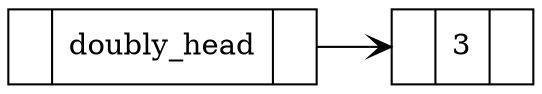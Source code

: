 digraph single_linked_list {
        rankdir=LR;
        node [shape=record];
        head [label="{ <prev> | doubly_head | <next>  }"]
        a [label="{ <prev> | 3 | <next>  }"]
        //null [shape=none, label="null"];
        //null2 [shape=none, label="null"];
        head:next -> a [arrowhead=vee, tailclip=false];
}

